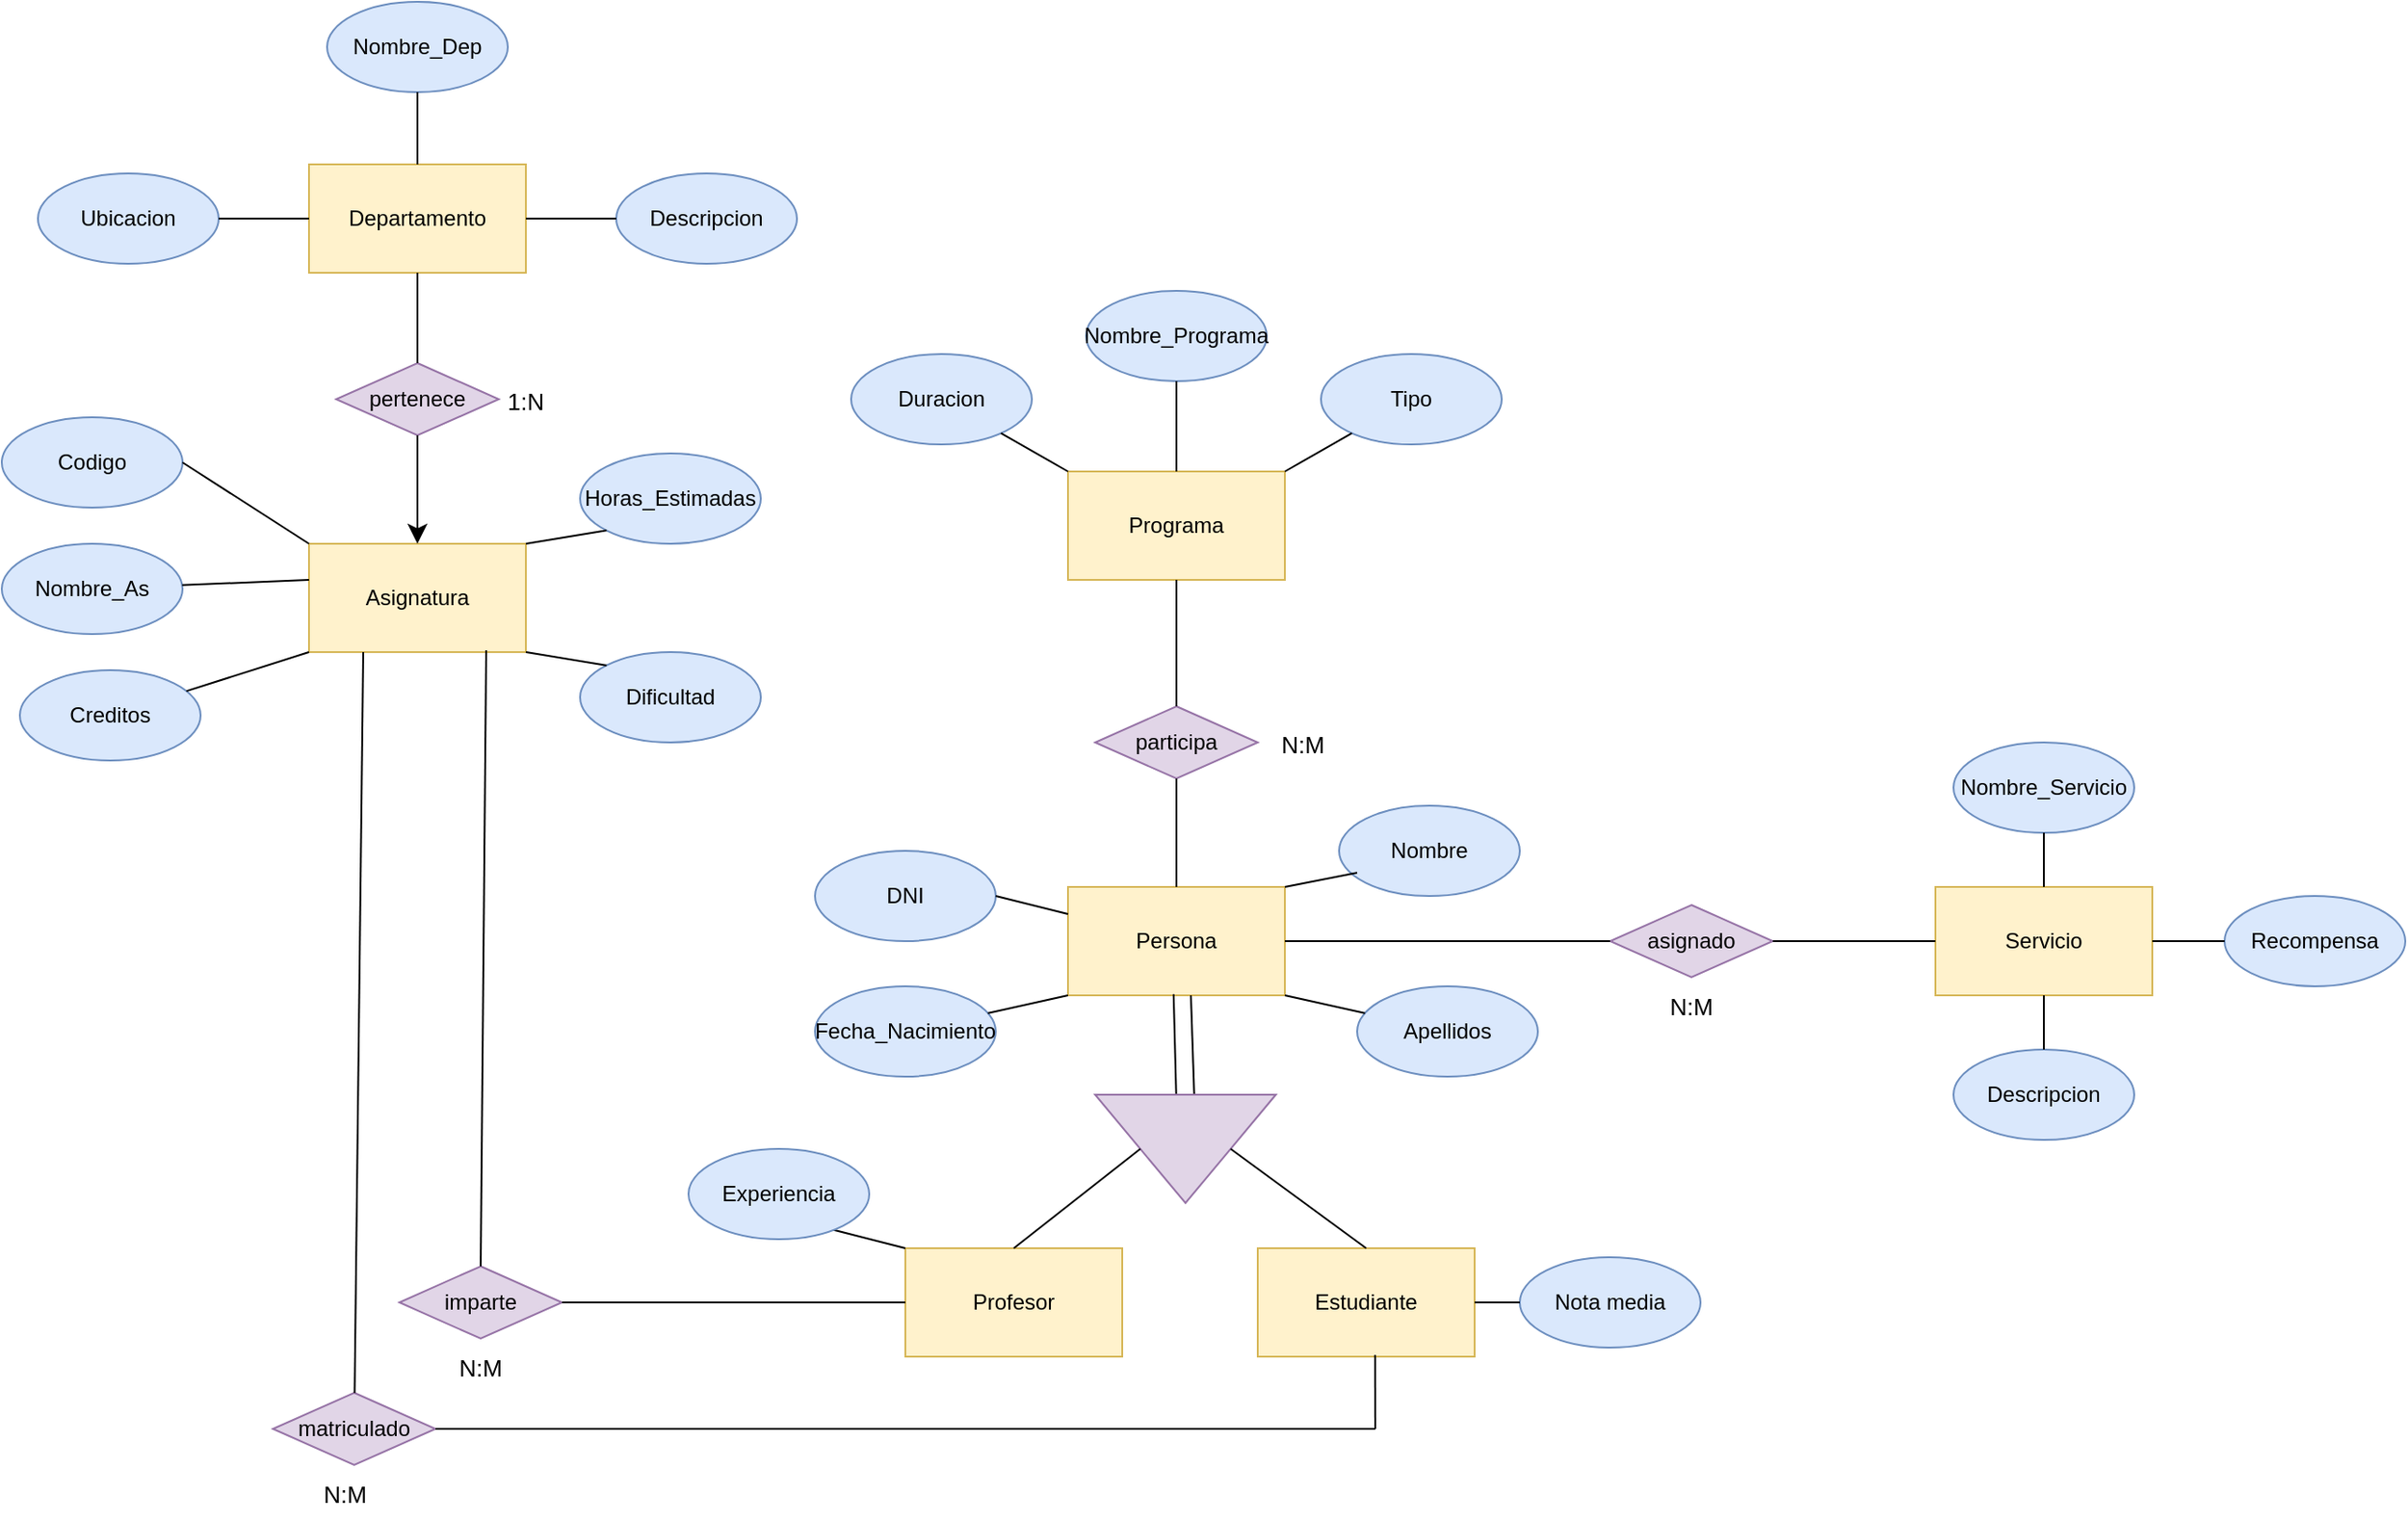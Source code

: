 <mxfile version="24.2.2" type="google">
  <diagram name="Página-1" id="VCc_vDJuDLm7s8N-0vc9">
    <mxGraphModel grid="1" page="0" gridSize="10" guides="1" tooltips="1" connect="1" arrows="1" fold="1" pageScale="1" pageWidth="827" pageHeight="1169" math="0" shadow="0">
      <root>
        <mxCell id="0" />
        <mxCell id="1" parent="0" />
        <mxCell id="kv04ty2L22bmbEMKdM5k-2" value="Departamento" style="rounded=0;whiteSpace=wrap;html=1;fillColor=#fff2cc;strokeColor=#d6b656;" vertex="1" parent="1">
          <mxGeometry x="-110" y="-50" width="120" height="60" as="geometry" />
        </mxCell>
        <mxCell id="kv04ty2L22bmbEMKdM5k-3" value="Nombre_Dep" style="ellipse;whiteSpace=wrap;html=1;fillColor=#dae8fc;strokeColor=#6c8ebf;" vertex="1" parent="1">
          <mxGeometry x="-100" y="-140" width="100" height="50" as="geometry" />
        </mxCell>
        <mxCell id="kv04ty2L22bmbEMKdM5k-4" value="imparte" style="rhombus;whiteSpace=wrap;html=1;fillColor=#e1d5e7;strokeColor=#9673a6;" vertex="1" parent="1">
          <mxGeometry x="-60" y="560" width="90" height="40" as="geometry" />
        </mxCell>
        <mxCell id="kv04ty2L22bmbEMKdM5k-6" value="Persona" style="rounded=0;whiteSpace=wrap;html=1;fillColor=#fff2cc;strokeColor=#d6b656;" vertex="1" parent="1">
          <mxGeometry x="310" y="350" width="120" height="60" as="geometry" />
        </mxCell>
        <mxCell id="kv04ty2L22bmbEMKdM5k-9" value="Asignatura" style="rounded=0;whiteSpace=wrap;html=1;fillColor=#fff2cc;strokeColor=#d6b656;" vertex="1" parent="1">
          <mxGeometry x="-110" y="160" width="120" height="60" as="geometry" />
        </mxCell>
        <mxCell id="kv04ty2L22bmbEMKdM5k-10" value="Programa" style="rounded=0;whiteSpace=wrap;html=1;fillColor=#fff2cc;strokeColor=#d6b656;" vertex="1" parent="1">
          <mxGeometry x="310" y="120" width="120" height="60" as="geometry" />
        </mxCell>
        <mxCell id="kv04ty2L22bmbEMKdM5k-11" value="Estudiante" style="rounded=0;whiteSpace=wrap;html=1;fillColor=#fff2cc;strokeColor=#d6b656;" vertex="1" parent="1">
          <mxGeometry x="415" y="550" width="120" height="60" as="geometry" />
        </mxCell>
        <mxCell id="kv04ty2L22bmbEMKdM5k-12" value="Profesor" style="rounded=0;whiteSpace=wrap;html=1;fillColor=#fff2cc;strokeColor=#d6b656;" vertex="1" parent="1">
          <mxGeometry x="220" y="550" width="120" height="60" as="geometry" />
        </mxCell>
        <mxCell id="kv04ty2L22bmbEMKdM5k-13" value="matriculado" style="rhombus;whiteSpace=wrap;html=1;fillColor=#e1d5e7;strokeColor=#9673a6;" vertex="1" parent="1">
          <mxGeometry x="-130" y="630" width="90" height="40" as="geometry" />
        </mxCell>
        <mxCell id="kv04ty2L22bmbEMKdM5k-14" value="pertenece" style="rhombus;whiteSpace=wrap;html=1;fillColor=#e1d5e7;strokeColor=#9673a6;" vertex="1" parent="1">
          <mxGeometry x="-95" y="60" width="90" height="40" as="geometry" />
        </mxCell>
        <mxCell id="kv04ty2L22bmbEMKdM5k-15" value="asignado" style="rhombus;whiteSpace=wrap;html=1;fillColor=#e1d5e7;strokeColor=#9673a6;" vertex="1" parent="1">
          <mxGeometry x="610" y="360" width="90" height="40" as="geometry" />
        </mxCell>
        <mxCell id="kv04ty2L22bmbEMKdM5k-16" value="participa" style="rhombus;whiteSpace=wrap;html=1;fillColor=#e1d5e7;strokeColor=#9673a6;" vertex="1" parent="1">
          <mxGeometry x="325" y="250" width="90" height="40" as="geometry" />
        </mxCell>
        <mxCell id="kv04ty2L22bmbEMKdM5k-18" value="Descripcion" style="ellipse;whiteSpace=wrap;html=1;fillColor=#dae8fc;strokeColor=#6c8ebf;" vertex="1" parent="1">
          <mxGeometry x="60" y="-45" width="100" height="50" as="geometry" />
        </mxCell>
        <mxCell id="kv04ty2L22bmbEMKdM5k-19" value="Ubicacion" style="ellipse;whiteSpace=wrap;html=1;fillColor=#dae8fc;strokeColor=#6c8ebf;" vertex="1" parent="1">
          <mxGeometry x="-260" y="-45" width="100" height="50" as="geometry" />
        </mxCell>
        <mxCell id="kv04ty2L22bmbEMKdM5k-20" value="Horas_Estimadas" style="ellipse;whiteSpace=wrap;html=1;fillColor=#dae8fc;strokeColor=#6c8ebf;" vertex="1" parent="1">
          <mxGeometry x="40" y="110" width="100" height="50" as="geometry" />
        </mxCell>
        <mxCell id="kv04ty2L22bmbEMKdM5k-21" value="" style="endArrow=none;html=1;rounded=0;fontSize=12;startSize=8;endSize=8;curved=1;exitX=1;exitY=0.5;exitDx=0;exitDy=0;" edge="1" parent="1" source="kv04ty2L22bmbEMKdM5k-19" target="kv04ty2L22bmbEMKdM5k-2">
          <mxGeometry width="50" height="50" relative="1" as="geometry">
            <mxPoint x="180" y="230" as="sourcePoint" />
            <mxPoint x="230" y="180" as="targetPoint" />
          </mxGeometry>
        </mxCell>
        <mxCell id="kv04ty2L22bmbEMKdM5k-22" value="" style="endArrow=none;html=1;rounded=0;fontSize=12;startSize=8;endSize=8;curved=1;exitX=1;exitY=0.5;exitDx=0;exitDy=0;entryX=0;entryY=0.5;entryDx=0;entryDy=0;" edge="1" parent="1" source="kv04ty2L22bmbEMKdM5k-2" target="kv04ty2L22bmbEMKdM5k-18">
          <mxGeometry width="50" height="50" relative="1" as="geometry">
            <mxPoint x="180" y="230" as="sourcePoint" />
            <mxPoint x="230" y="180" as="targetPoint" />
          </mxGeometry>
        </mxCell>
        <mxCell id="kv04ty2L22bmbEMKdM5k-23" value="" style="endArrow=none;html=1;rounded=0;fontSize=12;startSize=8;endSize=8;curved=1;exitX=0.5;exitY=1;exitDx=0;exitDy=0;entryX=0.5;entryY=0;entryDx=0;entryDy=0;" edge="1" parent="1" source="kv04ty2L22bmbEMKdM5k-3" target="kv04ty2L22bmbEMKdM5k-2">
          <mxGeometry width="50" height="50" relative="1" as="geometry">
            <mxPoint x="180" y="230" as="sourcePoint" />
            <mxPoint x="230" y="180" as="targetPoint" />
          </mxGeometry>
        </mxCell>
        <mxCell id="kv04ty2L22bmbEMKdM5k-24" value="Nombre_As" style="ellipse;whiteSpace=wrap;html=1;fillColor=#dae8fc;strokeColor=#6c8ebf;" vertex="1" parent="1">
          <mxGeometry x="-280" y="160" width="100" height="50" as="geometry" />
        </mxCell>
        <mxCell id="kv04ty2L22bmbEMKdM5k-25" value="Creditos" style="ellipse;whiteSpace=wrap;html=1;fillColor=#dae8fc;strokeColor=#6c8ebf;" vertex="1" parent="1">
          <mxGeometry x="-270" y="230" width="100" height="50" as="geometry" />
        </mxCell>
        <mxCell id="kv04ty2L22bmbEMKdM5k-26" value="Dificultad" style="ellipse;whiteSpace=wrap;html=1;fillColor=#dae8fc;strokeColor=#6c8ebf;" vertex="1" parent="1">
          <mxGeometry x="40" y="220" width="100" height="50" as="geometry" />
        </mxCell>
        <mxCell id="kv04ty2L22bmbEMKdM5k-27" value="" style="endArrow=none;html=1;rounded=0;fontSize=12;startSize=8;endSize=8;curved=1;exitX=1;exitY=1;exitDx=0;exitDy=0;entryX=0;entryY=0;entryDx=0;entryDy=0;" edge="1" parent="1" source="kv04ty2L22bmbEMKdM5k-9" target="kv04ty2L22bmbEMKdM5k-26">
          <mxGeometry width="50" height="50" relative="1" as="geometry">
            <mxPoint x="180" y="290" as="sourcePoint" />
            <mxPoint x="230" y="240" as="targetPoint" />
          </mxGeometry>
        </mxCell>
        <mxCell id="kv04ty2L22bmbEMKdM5k-28" value="" style="endArrow=none;html=1;rounded=0;fontSize=12;startSize=8;endSize=8;curved=1;exitX=0;exitY=1;exitDx=0;exitDy=0;entryX=1;entryY=0;entryDx=0;entryDy=0;" edge="1" parent="1" source="kv04ty2L22bmbEMKdM5k-20" target="kv04ty2L22bmbEMKdM5k-9">
          <mxGeometry width="50" height="50" relative="1" as="geometry">
            <mxPoint x="180" y="290" as="sourcePoint" />
            <mxPoint x="230" y="240" as="targetPoint" />
          </mxGeometry>
        </mxCell>
        <mxCell id="kv04ty2L22bmbEMKdM5k-29" value="" style="endArrow=none;html=1;rounded=0;fontSize=12;startSize=8;endSize=8;curved=1;exitX=0;exitY=0.333;exitDx=0;exitDy=0;exitPerimeter=0;" edge="1" parent="1" source="kv04ty2L22bmbEMKdM5k-9" target="kv04ty2L22bmbEMKdM5k-24">
          <mxGeometry width="50" height="50" relative="1" as="geometry">
            <mxPoint x="-120" y="185" as="sourcePoint" />
            <mxPoint x="230" y="240" as="targetPoint" />
          </mxGeometry>
        </mxCell>
        <mxCell id="kv04ty2L22bmbEMKdM5k-30" value="" style="endArrow=none;html=1;rounded=0;fontSize=12;startSize=8;endSize=8;curved=1;entryX=0;entryY=1;entryDx=0;entryDy=0;" edge="1" parent="1" source="kv04ty2L22bmbEMKdM5k-25" target="kv04ty2L22bmbEMKdM5k-9">
          <mxGeometry width="50" height="50" relative="1" as="geometry">
            <mxPoint x="180" y="290" as="sourcePoint" />
            <mxPoint x="230" y="240" as="targetPoint" />
          </mxGeometry>
        </mxCell>
        <mxCell id="kv04ty2L22bmbEMKdM5k-31" value="Nombre" style="ellipse;whiteSpace=wrap;html=1;fillColor=#dae8fc;strokeColor=#6c8ebf;" vertex="1" parent="1">
          <mxGeometry x="460" y="305" width="100" height="50" as="geometry" />
        </mxCell>
        <mxCell id="kv04ty2L22bmbEMKdM5k-32" value="Apellidos" style="ellipse;whiteSpace=wrap;html=1;fillColor=#dae8fc;strokeColor=#6c8ebf;" vertex="1" parent="1">
          <mxGeometry x="470" y="405" width="100" height="50" as="geometry" />
        </mxCell>
        <mxCell id="kv04ty2L22bmbEMKdM5k-34" value="Fecha_Nacimiento" style="ellipse;whiteSpace=wrap;html=1;fillColor=#dae8fc;strokeColor=#6c8ebf;" vertex="1" parent="1">
          <mxGeometry x="170" y="405" width="100" height="50" as="geometry" />
        </mxCell>
        <mxCell id="kv04ty2L22bmbEMKdM5k-35" value="" style="endArrow=none;html=1;rounded=0;fontSize=12;startSize=8;endSize=8;curved=1;entryX=0.487;entryY=0.989;entryDx=0;entryDy=0;entryPerimeter=0;" edge="1" parent="1" target="kv04ty2L22bmbEMKdM5k-6">
          <mxGeometry width="50" height="50" relative="1" as="geometry">
            <mxPoint x="370" y="470" as="sourcePoint" />
            <mxPoint x="380" y="430" as="targetPoint" />
          </mxGeometry>
        </mxCell>
        <mxCell id="kv04ty2L22bmbEMKdM5k-36" value="" style="endArrow=none;html=1;rounded=0;fontSize=12;startSize=8;endSize=8;curved=1;entryX=0.487;entryY=0.989;entryDx=0;entryDy=0;entryPerimeter=0;" edge="1" parent="1">
          <mxGeometry width="50" height="50" relative="1" as="geometry">
            <mxPoint x="380" y="470" as="sourcePoint" />
            <mxPoint x="378" y="410" as="targetPoint" />
          </mxGeometry>
        </mxCell>
        <mxCell id="kv04ty2L22bmbEMKdM5k-37" value="" style="triangle;whiteSpace=wrap;html=1;rotation=90;fillColor=#e1d5e7;strokeColor=#9673a6;" vertex="1" parent="1">
          <mxGeometry x="345" y="445" width="60" height="100" as="geometry" />
        </mxCell>
        <mxCell id="kv04ty2L22bmbEMKdM5k-38" value="" style="endArrow=none;html=1;rounded=0;fontSize=12;startSize=8;endSize=8;curved=1;exitX=0.5;exitY=1;exitDx=0;exitDy=0;entryX=0.5;entryY=0;entryDx=0;entryDy=0;" edge="1" parent="1" source="kv04ty2L22bmbEMKdM5k-37" target="kv04ty2L22bmbEMKdM5k-12">
          <mxGeometry width="50" height="50" relative="1" as="geometry">
            <mxPoint x="120" y="400" as="sourcePoint" />
            <mxPoint x="170" y="350" as="targetPoint" />
          </mxGeometry>
        </mxCell>
        <mxCell id="kv04ty2L22bmbEMKdM5k-39" value="" style="endArrow=none;html=1;rounded=0;fontSize=12;startSize=8;endSize=8;curved=1;exitX=0.5;exitY=0;exitDx=0;exitDy=0;entryX=0.5;entryY=0;entryDx=0;entryDy=0;" edge="1" parent="1" source="kv04ty2L22bmbEMKdM5k-37" target="kv04ty2L22bmbEMKdM5k-11">
          <mxGeometry width="50" height="50" relative="1" as="geometry">
            <mxPoint x="120" y="400" as="sourcePoint" />
            <mxPoint x="170" y="350" as="targetPoint" />
          </mxGeometry>
        </mxCell>
        <mxCell id="kv04ty2L22bmbEMKdM5k-41" value="" style="endArrow=none;html=1;rounded=0;fontSize=12;startSize=8;endSize=8;curved=1;exitX=0;exitY=1;exitDx=0;exitDy=0;" edge="1" parent="1" source="kv04ty2L22bmbEMKdM5k-6" target="kv04ty2L22bmbEMKdM5k-34">
          <mxGeometry width="50" height="50" relative="1" as="geometry">
            <mxPoint x="120" y="400" as="sourcePoint" />
            <mxPoint x="170" y="350" as="targetPoint" />
          </mxGeometry>
        </mxCell>
        <mxCell id="kv04ty2L22bmbEMKdM5k-42" value="" style="endArrow=none;html=1;rounded=0;fontSize=12;startSize=8;endSize=8;curved=1;exitX=1;exitY=1;exitDx=0;exitDy=0;" edge="1" parent="1" source="kv04ty2L22bmbEMKdM5k-6" target="kv04ty2L22bmbEMKdM5k-32">
          <mxGeometry width="50" height="50" relative="1" as="geometry">
            <mxPoint x="120" y="400" as="sourcePoint" />
            <mxPoint x="170" y="350" as="targetPoint" />
          </mxGeometry>
        </mxCell>
        <mxCell id="kv04ty2L22bmbEMKdM5k-43" value="" style="endArrow=none;html=1;rounded=0;fontSize=12;startSize=8;endSize=8;curved=1;exitX=1;exitY=0;exitDx=0;exitDy=0;entryX=0.1;entryY=0.743;entryDx=0;entryDy=0;entryPerimeter=0;" edge="1" parent="1" source="kv04ty2L22bmbEMKdM5k-6" target="kv04ty2L22bmbEMKdM5k-31">
          <mxGeometry width="50" height="50" relative="1" as="geometry">
            <mxPoint x="120" y="400" as="sourcePoint" />
            <mxPoint x="170" y="350" as="targetPoint" />
          </mxGeometry>
        </mxCell>
        <mxCell id="kv04ty2L22bmbEMKdM5k-44" value="Servicio" style="rounded=0;whiteSpace=wrap;html=1;fillColor=#fff2cc;strokeColor=#d6b656;" vertex="1" parent="1">
          <mxGeometry x="790" y="350" width="120" height="60" as="geometry" />
        </mxCell>
        <mxCell id="kv04ty2L22bmbEMKdM5k-45" value="Recompensa" style="ellipse;whiteSpace=wrap;html=1;fillColor=#dae8fc;strokeColor=#6c8ebf;" vertex="1" parent="1">
          <mxGeometry x="950" y="355" width="100" height="50" as="geometry" />
        </mxCell>
        <mxCell id="kv04ty2L22bmbEMKdM5k-46" value="Descripcion" style="ellipse;whiteSpace=wrap;html=1;fillColor=#dae8fc;strokeColor=#6c8ebf;" vertex="1" parent="1">
          <mxGeometry x="800" y="440" width="100" height="50" as="geometry" />
        </mxCell>
        <mxCell id="kv04ty2L22bmbEMKdM5k-48" value="Duracion" style="ellipse;whiteSpace=wrap;html=1;fillColor=#dae8fc;strokeColor=#6c8ebf;" vertex="1" parent="1">
          <mxGeometry x="190" y="55" width="100" height="50" as="geometry" />
        </mxCell>
        <mxCell id="kv04ty2L22bmbEMKdM5k-49" value="Tipo" style="ellipse;whiteSpace=wrap;html=1;fillColor=#dae8fc;strokeColor=#6c8ebf;" vertex="1" parent="1">
          <mxGeometry x="450" y="55" width="100" height="50" as="geometry" />
        </mxCell>
        <mxCell id="kv04ty2L22bmbEMKdM5k-50" value="Nombre_Programa" style="ellipse;whiteSpace=wrap;html=1;fillColor=#dae8fc;strokeColor=#6c8ebf;" vertex="1" parent="1">
          <mxGeometry x="320" y="20" width="100" height="50" as="geometry" />
        </mxCell>
        <mxCell id="kv04ty2L22bmbEMKdM5k-51" value="" style="endArrow=none;html=1;rounded=0;fontSize=12;startSize=8;endSize=8;curved=1;exitX=0.817;exitY=0.983;exitDx=0;exitDy=0;entryX=0.5;entryY=0;entryDx=0;entryDy=0;exitPerimeter=0;" edge="1" parent="1" source="kv04ty2L22bmbEMKdM5k-9" target="kv04ty2L22bmbEMKdM5k-4">
          <mxGeometry width="50" height="50" relative="1" as="geometry">
            <mxPoint x="40" y="490" as="sourcePoint" />
            <mxPoint x="90" y="440" as="targetPoint" />
          </mxGeometry>
        </mxCell>
        <mxCell id="kv04ty2L22bmbEMKdM5k-52" value="" style="endArrow=none;html=1;rounded=0;fontSize=12;startSize=8;endSize=8;curved=1;exitX=1;exitY=0.5;exitDx=0;exitDy=0;entryX=0;entryY=0.5;entryDx=0;entryDy=0;" edge="1" parent="1" source="kv04ty2L22bmbEMKdM5k-4" target="kv04ty2L22bmbEMKdM5k-12">
          <mxGeometry width="50" height="50" relative="1" as="geometry">
            <mxPoint x="40" y="490" as="sourcePoint" />
            <mxPoint x="90" y="440" as="targetPoint" />
          </mxGeometry>
        </mxCell>
        <mxCell id="kv04ty2L22bmbEMKdM5k-53" value="" style="endArrow=none;html=1;rounded=0;fontSize=12;startSize=8;endSize=8;curved=1;exitX=0.25;exitY=1;exitDx=0;exitDy=0;" edge="1" parent="1" source="kv04ty2L22bmbEMKdM5k-9" target="kv04ty2L22bmbEMKdM5k-13">
          <mxGeometry width="50" height="50" relative="1" as="geometry">
            <mxPoint x="-60" y="220" as="sourcePoint" />
            <mxPoint x="90" y="370" as="targetPoint" />
          </mxGeometry>
        </mxCell>
        <mxCell id="kv04ty2L22bmbEMKdM5k-54" value="" style="endArrow=none;html=1;rounded=0;fontSize=12;startSize=8;endSize=8;curved=1;exitX=1;exitY=0.5;exitDx=0;exitDy=0;" edge="1" parent="1" source="kv04ty2L22bmbEMKdM5k-13">
          <mxGeometry width="50" height="50" relative="1" as="geometry">
            <mxPoint x="40" y="420" as="sourcePoint" />
            <mxPoint x="480" y="650" as="targetPoint" />
          </mxGeometry>
        </mxCell>
        <mxCell id="kv04ty2L22bmbEMKdM5k-55" value="" style="endArrow=none;html=1;rounded=0;fontSize=12;startSize=8;endSize=8;curved=1;entryX=0.541;entryY=0.985;entryDx=0;entryDy=0;entryPerimeter=0;" edge="1" parent="1" target="kv04ty2L22bmbEMKdM5k-11">
          <mxGeometry width="50" height="50" relative="1" as="geometry">
            <mxPoint x="480" y="650" as="sourcePoint" />
            <mxPoint x="90" y="370" as="targetPoint" />
          </mxGeometry>
        </mxCell>
        <mxCell id="kv04ty2L22bmbEMKdM5k-57" value="" style="endArrow=none;html=1;rounded=0;fontSize=12;startSize=8;endSize=8;curved=1;exitX=0;exitY=0;exitDx=0;exitDy=0;" edge="1" parent="1" source="kv04ty2L22bmbEMKdM5k-10" target="kv04ty2L22bmbEMKdM5k-48">
          <mxGeometry width="50" height="50" relative="1" as="geometry">
            <mxPoint x="320" y="310" as="sourcePoint" />
            <mxPoint x="370" y="260" as="targetPoint" />
          </mxGeometry>
        </mxCell>
        <mxCell id="kv04ty2L22bmbEMKdM5k-60" value="" style="endArrow=none;html=1;rounded=0;fontSize=12;startSize=8;endSize=8;curved=1;exitX=1;exitY=0;exitDx=0;exitDy=0;" edge="1" parent="1" source="kv04ty2L22bmbEMKdM5k-10" target="kv04ty2L22bmbEMKdM5k-49">
          <mxGeometry width="50" height="50" relative="1" as="geometry">
            <mxPoint x="320" y="310" as="sourcePoint" />
            <mxPoint x="370" y="260" as="targetPoint" />
          </mxGeometry>
        </mxCell>
        <mxCell id="kv04ty2L22bmbEMKdM5k-61" value="Nombre_Servicio" style="ellipse;whiteSpace=wrap;html=1;fillColor=#dae8fc;strokeColor=#6c8ebf;" vertex="1" parent="1">
          <mxGeometry x="800" y="270" width="100" height="50" as="geometry" />
        </mxCell>
        <mxCell id="kv04ty2L22bmbEMKdM5k-62" value="" style="endArrow=none;html=1;rounded=0;fontSize=12;startSize=8;endSize=8;curved=1;exitX=0.5;exitY=1;exitDx=0;exitDy=0;entryX=0.5;entryY=0;entryDx=0;entryDy=0;" edge="1" parent="1" source="kv04ty2L22bmbEMKdM5k-50" target="kv04ty2L22bmbEMKdM5k-10">
          <mxGeometry width="50" height="50" relative="1" as="geometry">
            <mxPoint x="420" y="300" as="sourcePoint" />
            <mxPoint x="470" y="250" as="targetPoint" />
          </mxGeometry>
        </mxCell>
        <mxCell id="kv04ty2L22bmbEMKdM5k-63" value="" style="endArrow=none;html=1;rounded=0;fontSize=12;startSize=8;endSize=8;curved=1;exitX=0.5;exitY=0;exitDx=0;exitDy=0;" edge="1" parent="1" source="kv04ty2L22bmbEMKdM5k-44" target="kv04ty2L22bmbEMKdM5k-61">
          <mxGeometry width="50" height="50" relative="1" as="geometry">
            <mxPoint x="420" y="300" as="sourcePoint" />
            <mxPoint x="470" y="250" as="targetPoint" />
          </mxGeometry>
        </mxCell>
        <mxCell id="kv04ty2L22bmbEMKdM5k-64" value="" style="endArrow=none;html=1;rounded=0;fontSize=12;startSize=8;endSize=8;curved=1;exitX=0.5;exitY=1;exitDx=0;exitDy=0;entryX=0.5;entryY=0;entryDx=0;entryDy=0;" edge="1" parent="1" source="kv04ty2L22bmbEMKdM5k-44" target="kv04ty2L22bmbEMKdM5k-46">
          <mxGeometry width="50" height="50" relative="1" as="geometry">
            <mxPoint x="420" y="300" as="sourcePoint" />
            <mxPoint x="470" y="250" as="targetPoint" />
          </mxGeometry>
        </mxCell>
        <mxCell id="kv04ty2L22bmbEMKdM5k-65" value="" style="endArrow=none;html=1;rounded=0;fontSize=12;startSize=8;endSize=8;curved=1;exitX=0;exitY=0.5;exitDx=0;exitDy=0;" edge="1" parent="1" source="kv04ty2L22bmbEMKdM5k-45" target="kv04ty2L22bmbEMKdM5k-44">
          <mxGeometry width="50" height="50" relative="1" as="geometry">
            <mxPoint x="420" y="300" as="sourcePoint" />
            <mxPoint x="470" y="250" as="targetPoint" />
          </mxGeometry>
        </mxCell>
        <mxCell id="kv04ty2L22bmbEMKdM5k-71" value="" style="endArrow=none;html=1;rounded=0;fontSize=12;startSize=8;endSize=8;curved=1;exitX=0.5;exitY=1;exitDx=0;exitDy=0;entryX=0.5;entryY=0;entryDx=0;entryDy=0;" edge="1" parent="1" source="kv04ty2L22bmbEMKdM5k-2" target="kv04ty2L22bmbEMKdM5k-14">
          <mxGeometry width="50" height="50" relative="1" as="geometry">
            <mxPoint x="420" y="300" as="sourcePoint" />
            <mxPoint x="470" y="250" as="targetPoint" />
          </mxGeometry>
        </mxCell>
        <mxCell id="kv04ty2L22bmbEMKdM5k-72" value="" style="endArrow=classic;html=1;rounded=0;fontSize=12;startSize=8;endSize=8;curved=1;exitX=0.5;exitY=1;exitDx=0;exitDy=0;" edge="1" parent="1" source="kv04ty2L22bmbEMKdM5k-14" target="kv04ty2L22bmbEMKdM5k-9">
          <mxGeometry width="50" height="50" relative="1" as="geometry">
            <mxPoint x="420" y="300" as="sourcePoint" />
            <mxPoint x="470" y="250" as="targetPoint" />
          </mxGeometry>
        </mxCell>
        <mxCell id="kv04ty2L22bmbEMKdM5k-74" value="" style="endArrow=none;html=1;rounded=0;fontSize=12;startSize=8;endSize=8;curved=1;exitX=0.5;exitY=0;exitDx=0;exitDy=0;entryX=0.5;entryY=1;entryDx=0;entryDy=0;" edge="1" parent="1" source="kv04ty2L22bmbEMKdM5k-6" target="kv04ty2L22bmbEMKdM5k-16">
          <mxGeometry width="50" height="50" relative="1" as="geometry">
            <mxPoint x="530" y="300" as="sourcePoint" />
            <mxPoint x="580" y="250" as="targetPoint" />
          </mxGeometry>
        </mxCell>
        <mxCell id="kv04ty2L22bmbEMKdM5k-75" value="" style="endArrow=none;html=1;rounded=0;fontSize=12;startSize=8;endSize=8;curved=1;exitX=0.5;exitY=1;exitDx=0;exitDy=0;entryX=0.5;entryY=0;entryDx=0;entryDy=0;" edge="1" parent="1" source="kv04ty2L22bmbEMKdM5k-10" target="kv04ty2L22bmbEMKdM5k-16">
          <mxGeometry width="50" height="50" relative="1" as="geometry">
            <mxPoint x="380" y="360" as="sourcePoint" />
            <mxPoint x="380" y="300" as="targetPoint" />
          </mxGeometry>
        </mxCell>
        <mxCell id="kv04ty2L22bmbEMKdM5k-76" value="" style="endArrow=none;html=1;rounded=0;fontSize=12;startSize=8;endSize=8;curved=1;exitX=1;exitY=0.5;exitDx=0;exitDy=0;entryX=0;entryY=0.5;entryDx=0;entryDy=0;" edge="1" parent="1" source="kv04ty2L22bmbEMKdM5k-6" target="kv04ty2L22bmbEMKdM5k-15">
          <mxGeometry width="50" height="50" relative="1" as="geometry">
            <mxPoint x="530" y="300" as="sourcePoint" />
            <mxPoint x="580" y="250" as="targetPoint" />
          </mxGeometry>
        </mxCell>
        <mxCell id="kv04ty2L22bmbEMKdM5k-77" value="" style="endArrow=none;html=1;rounded=0;fontSize=12;startSize=8;endSize=8;curved=1;exitX=1;exitY=0.5;exitDx=0;exitDy=0;entryX=0;entryY=0.5;entryDx=0;entryDy=0;" edge="1" parent="1" source="kv04ty2L22bmbEMKdM5k-15" target="kv04ty2L22bmbEMKdM5k-44">
          <mxGeometry width="50" height="50" relative="1" as="geometry">
            <mxPoint x="440" y="390" as="sourcePoint" />
            <mxPoint x="620" y="390" as="targetPoint" />
          </mxGeometry>
        </mxCell>
        <mxCell id="kv04ty2L22bmbEMKdM5k-78" value="&lt;font style=&quot;font-size: 13px;&quot;&gt;N:M&lt;/font&gt;" style="text;html=1;align=center;verticalAlign=middle;whiteSpace=wrap;rounded=0;fontSize=16;" vertex="1" parent="1">
          <mxGeometry x="625" y="400" width="60" height="30" as="geometry" />
        </mxCell>
        <mxCell id="kv04ty2L22bmbEMKdM5k-79" value="&lt;font style=&quot;font-size: 13px;&quot;&gt;N:M&lt;/font&gt;" style="text;html=1;align=center;verticalAlign=middle;whiteSpace=wrap;rounded=0;fontSize=16;" vertex="1" parent="1">
          <mxGeometry x="-45" y="600" width="60" height="30" as="geometry" />
        </mxCell>
        <mxCell id="kv04ty2L22bmbEMKdM5k-80" value="&lt;font style=&quot;font-size: 13px;&quot;&gt;N:M&lt;/font&gt;" style="text;html=1;align=center;verticalAlign=middle;whiteSpace=wrap;rounded=0;fontSize=16;" vertex="1" parent="1">
          <mxGeometry x="-120" y="670" width="60" height="30" as="geometry" />
        </mxCell>
        <mxCell id="kv04ty2L22bmbEMKdM5k-81" value="&lt;font style=&quot;font-size: 13px;&quot;&gt;1:N&lt;/font&gt;" style="text;html=1;align=center;verticalAlign=middle;whiteSpace=wrap;rounded=0;fontSize=16;" vertex="1" parent="1">
          <mxGeometry x="-20" y="65" width="60" height="30" as="geometry" />
        </mxCell>
        <mxCell id="kv04ty2L22bmbEMKdM5k-82" value="&lt;font style=&quot;font-size: 13px;&quot;&gt;N:M&lt;/font&gt;" style="text;html=1;align=center;verticalAlign=middle;whiteSpace=wrap;rounded=0;fontSize=16;" vertex="1" parent="1">
          <mxGeometry x="410" y="255" width="60" height="30" as="geometry" />
        </mxCell>
        <mxCell id="kv04ty2L22bmbEMKdM5k-89" value="Nota media" style="ellipse;whiteSpace=wrap;html=1;fillColor=#dae8fc;strokeColor=#6c8ebf;" vertex="1" parent="1">
          <mxGeometry x="560" y="555" width="100" height="50" as="geometry" />
        </mxCell>
        <mxCell id="kv04ty2L22bmbEMKdM5k-91" value="" style="endArrow=none;html=1;rounded=0;fontSize=12;startSize=8;endSize=8;curved=1;exitX=1;exitY=0.5;exitDx=0;exitDy=0;entryX=0;entryY=0.5;entryDx=0;entryDy=0;" edge="1" parent="1" source="kv04ty2L22bmbEMKdM5k-11" target="kv04ty2L22bmbEMKdM5k-89">
          <mxGeometry width="50" height="50" relative="1" as="geometry">
            <mxPoint x="530" y="590" as="sourcePoint" />
            <mxPoint x="580" y="540" as="targetPoint" />
          </mxGeometry>
        </mxCell>
        <mxCell id="kv04ty2L22bmbEMKdM5k-92" value="" style="endArrow=none;html=1;rounded=0;fontSize=12;startSize=8;endSize=8;curved=1;exitX=0;exitY=0;exitDx=0;exitDy=0;entryX=0.789;entryY=0.89;entryDx=0;entryDy=0;entryPerimeter=0;" edge="1" parent="1" source="kv04ty2L22bmbEMKdM5k-12" target="kv04ty2L22bmbEMKdM5k-93">
          <mxGeometry width="50" height="50" relative="1" as="geometry">
            <mxPoint x="460" y="410" as="sourcePoint" />
            <mxPoint x="150" y="520" as="targetPoint" />
          </mxGeometry>
        </mxCell>
        <mxCell id="kv04ty2L22bmbEMKdM5k-93" value="Experiencia" style="ellipse;whiteSpace=wrap;html=1;fillColor=#dae8fc;strokeColor=#6c8ebf;" vertex="1" parent="1">
          <mxGeometry x="100" y="495" width="100" height="50" as="geometry" />
        </mxCell>
        <mxCell id="DXcNhG5Fog-92OyWig3--1" value="Codigo" style="ellipse;whiteSpace=wrap;html=1;fillColor=#dae8fc;strokeColor=#6c8ebf;" vertex="1" parent="1">
          <mxGeometry x="-280" y="90" width="100" height="50" as="geometry" />
        </mxCell>
        <mxCell id="DXcNhG5Fog-92OyWig3--2" value="" style="endArrow=none;html=1;rounded=0;fontSize=12;startSize=8;endSize=8;curved=1;exitX=0;exitY=0;exitDx=0;exitDy=0;entryX=1;entryY=0.5;entryDx=0;entryDy=0;" edge="1" parent="1" source="kv04ty2L22bmbEMKdM5k-9" target="DXcNhG5Fog-92OyWig3--1">
          <mxGeometry width="50" height="50" relative="1" as="geometry">
            <mxPoint x="-95" y="110" as="sourcePoint" />
            <mxPoint x="-169" y="126" as="targetPoint" />
          </mxGeometry>
        </mxCell>
        <mxCell id="DXcNhG5Fog-92OyWig3--3" value="DNI" style="ellipse;whiteSpace=wrap;html=1;fillColor=#dae8fc;strokeColor=#6c8ebf;" vertex="1" parent="1">
          <mxGeometry x="170" y="330" width="100" height="50" as="geometry" />
        </mxCell>
        <mxCell id="DXcNhG5Fog-92OyWig3--4" value="" style="endArrow=none;html=1;rounded=0;fontSize=12;startSize=8;endSize=8;curved=1;exitX=0;exitY=0.25;exitDx=0;exitDy=0;entryX=1;entryY=0.5;entryDx=0;entryDy=0;" edge="1" parent="1" source="kv04ty2L22bmbEMKdM5k-6" target="DXcNhG5Fog-92OyWig3--3">
          <mxGeometry width="50" height="50" relative="1" as="geometry">
            <mxPoint x="314" y="325" as="sourcePoint" />
            <mxPoint x="270" y="335" as="targetPoint" />
          </mxGeometry>
        </mxCell>
      </root>
    </mxGraphModel>
  </diagram>
</mxfile>
